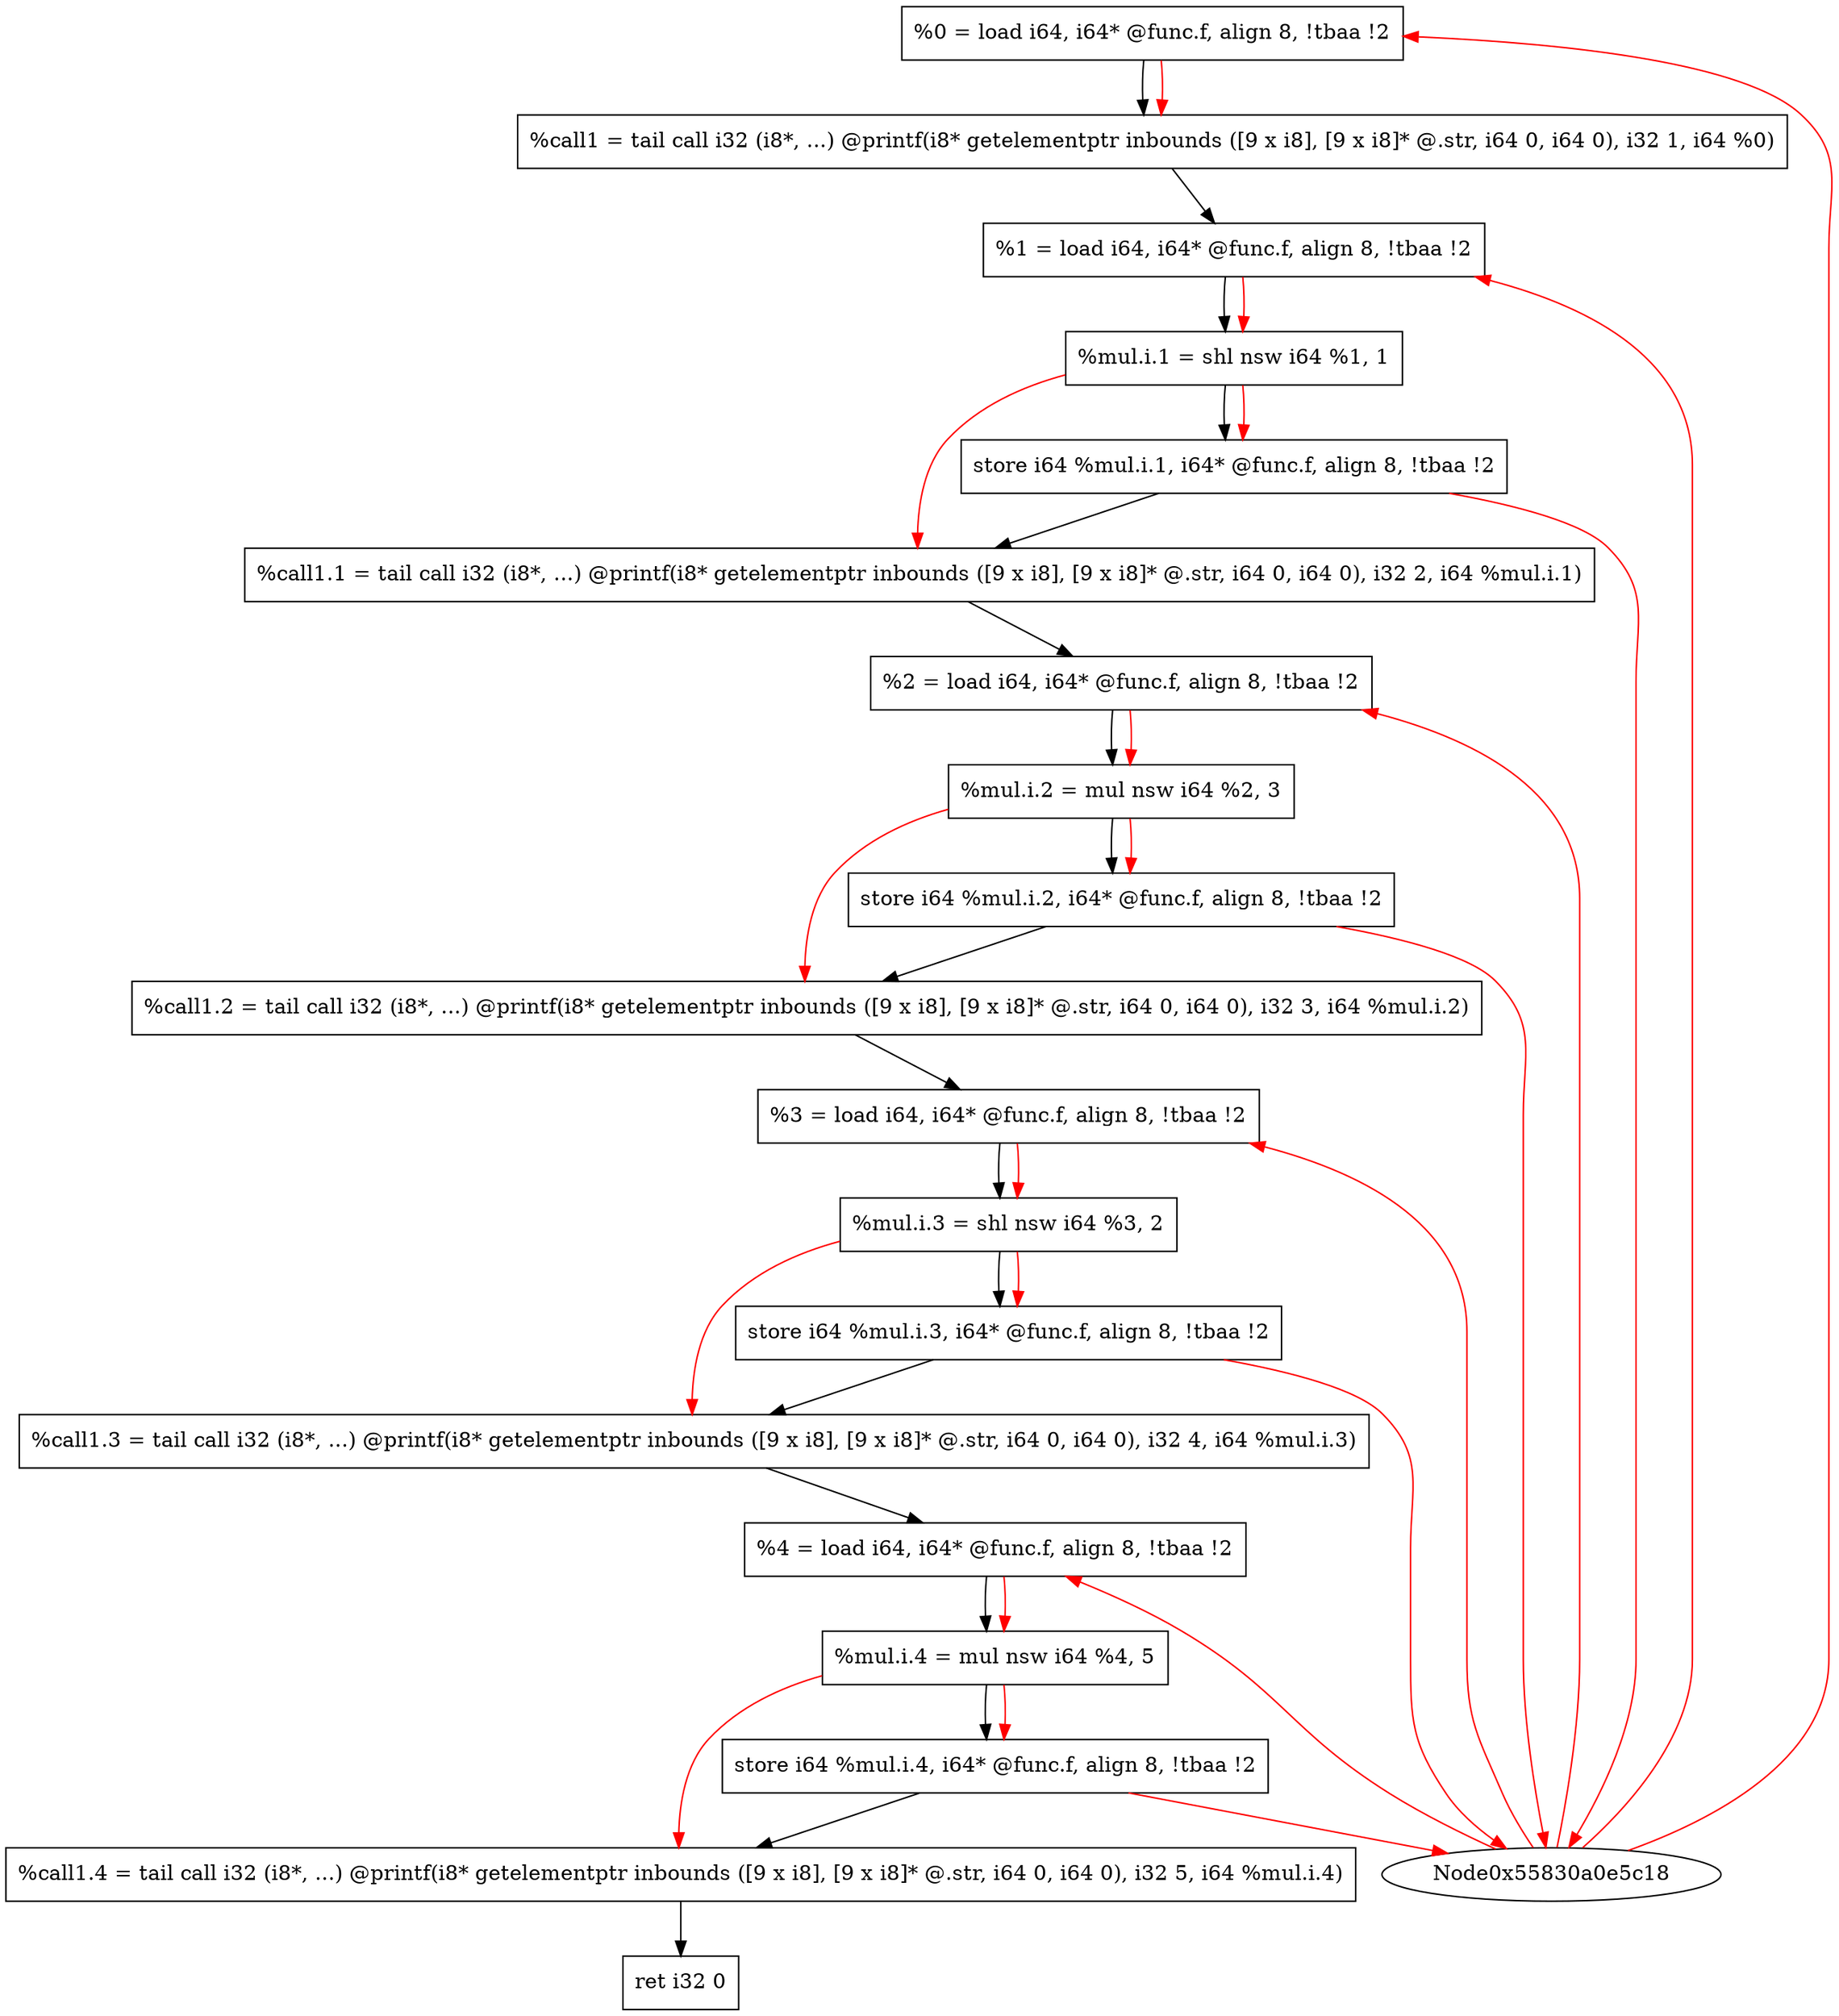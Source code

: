 digraph "CDFG for'main' function" {
	Node0x55830a0e9528[shape=record, label="  %0 = load i64, i64* @func.f, align 8, !tbaa !2"];
	Node0x55830a0e9990[shape=record, label="  %call1 = tail call i32 (i8*, ...) @printf(i8* getelementptr inbounds ([9 x i8], [9 x i8]* @.str, i64 0, i64 0), i32 1, i64 %0)"];
	Node0x55830a0e9a68[shape=record, label="  %1 = load i64, i64* @func.f, align 8, !tbaa !2"];
	Node0x55830a0e9b00[shape=record, label="  %mul.i.1 = shl nsw i64 %1, 1"];
	Node0x55830a0e9b70[shape=record, label="  store i64 %mul.i.1, i64* @func.f, align 8, !tbaa !2"];
	Node0x55830a0e9c70[shape=record, label="  %call1.1 = tail call i32 (i8*, ...) @printf(i8* getelementptr inbounds ([9 x i8], [9 x i8]* @.str, i64 0, i64 0), i32 2, i64 %mul.i.1)"];
	Node0x55830a0e9d28[shape=record, label="  %2 = load i64, i64* @func.f, align 8, !tbaa !2"];
	Node0x55830a0e9e00[shape=record, label="  %mul.i.2 = mul nsw i64 %2, 3"];
	Node0x55830a0e9e70[shape=record, label="  store i64 %mul.i.2, i64* @func.f, align 8, !tbaa !2"];
	Node0x55830a0e9f70[shape=record, label="  %call1.2 = tail call i32 (i8*, ...) @printf(i8* getelementptr inbounds ([9 x i8], [9 x i8]* @.str, i64 0, i64 0), i32 3, i64 %mul.i.2)"];
	Node0x55830a0ea028[shape=record, label="  %3 = load i64, i64* @func.f, align 8, !tbaa !2"];
	Node0x55830a0ea0d0[shape=record, label="  %mul.i.3 = shl nsw i64 %3, 2"];
	Node0x55830a0ea160[shape=record, label="  store i64 %mul.i.3, i64* @func.f, align 8, !tbaa !2"];
	Node0x55830a0ea260[shape=record, label="  %call1.3 = tail call i32 (i8*, ...) @printf(i8* getelementptr inbounds ([9 x i8], [9 x i8]* @.str, i64 0, i64 0), i32 4, i64 %mul.i.3)"];
	Node0x55830a0ea318[shape=record, label="  %4 = load i64, i64* @func.f, align 8, !tbaa !2"];
	Node0x55830a0ea3e0[shape=record, label="  %mul.i.4 = mul nsw i64 %4, 5"];
	Node0x55830a0ea470[shape=record, label="  store i64 %mul.i.4, i64* @func.f, align 8, !tbaa !2"];
	Node0x55830a0ea570[shape=record, label="  %call1.4 = tail call i32 (i8*, ...) @printf(i8* getelementptr inbounds ([9 x i8], [9 x i8]* @.str, i64 0, i64 0), i32 5, i64 %mul.i.4)"];
	Node0x55830a0ea658[shape=record, label="  ret i32 0"];
	Node0x55830a0e9528 -> Node0x55830a0e9990
	Node0x55830a0e9990 -> Node0x55830a0e9a68
	Node0x55830a0e9a68 -> Node0x55830a0e9b00
	Node0x55830a0e9b00 -> Node0x55830a0e9b70
	Node0x55830a0e9b70 -> Node0x55830a0e9c70
	Node0x55830a0e9c70 -> Node0x55830a0e9d28
	Node0x55830a0e9d28 -> Node0x55830a0e9e00
	Node0x55830a0e9e00 -> Node0x55830a0e9e70
	Node0x55830a0e9e70 -> Node0x55830a0e9f70
	Node0x55830a0e9f70 -> Node0x55830a0ea028
	Node0x55830a0ea028 -> Node0x55830a0ea0d0
	Node0x55830a0ea0d0 -> Node0x55830a0ea160
	Node0x55830a0ea160 -> Node0x55830a0ea260
	Node0x55830a0ea260 -> Node0x55830a0ea318
	Node0x55830a0ea318 -> Node0x55830a0ea3e0
	Node0x55830a0ea3e0 -> Node0x55830a0ea470
	Node0x55830a0ea470 -> Node0x55830a0ea570
	Node0x55830a0ea570 -> Node0x55830a0ea658
edge [color=red]
	Node0x55830a0e5c18 -> Node0x55830a0e9528
	Node0x55830a0e9528 -> Node0x55830a0e9990
	Node0x55830a0e5c18 -> Node0x55830a0e9a68
	Node0x55830a0e9a68 -> Node0x55830a0e9b00
	Node0x55830a0e9b00 -> Node0x55830a0e9b70
	Node0x55830a0e9b70 -> Node0x55830a0e5c18
	Node0x55830a0e9b00 -> Node0x55830a0e9c70
	Node0x55830a0e5c18 -> Node0x55830a0e9d28
	Node0x55830a0e9d28 -> Node0x55830a0e9e00
	Node0x55830a0e9e00 -> Node0x55830a0e9e70
	Node0x55830a0e9e70 -> Node0x55830a0e5c18
	Node0x55830a0e9e00 -> Node0x55830a0e9f70
	Node0x55830a0e5c18 -> Node0x55830a0ea028
	Node0x55830a0ea028 -> Node0x55830a0ea0d0
	Node0x55830a0ea0d0 -> Node0x55830a0ea160
	Node0x55830a0ea160 -> Node0x55830a0e5c18
	Node0x55830a0ea0d0 -> Node0x55830a0ea260
	Node0x55830a0e5c18 -> Node0x55830a0ea318
	Node0x55830a0ea318 -> Node0x55830a0ea3e0
	Node0x55830a0ea3e0 -> Node0x55830a0ea470
	Node0x55830a0ea470 -> Node0x55830a0e5c18
	Node0x55830a0ea3e0 -> Node0x55830a0ea570
}
